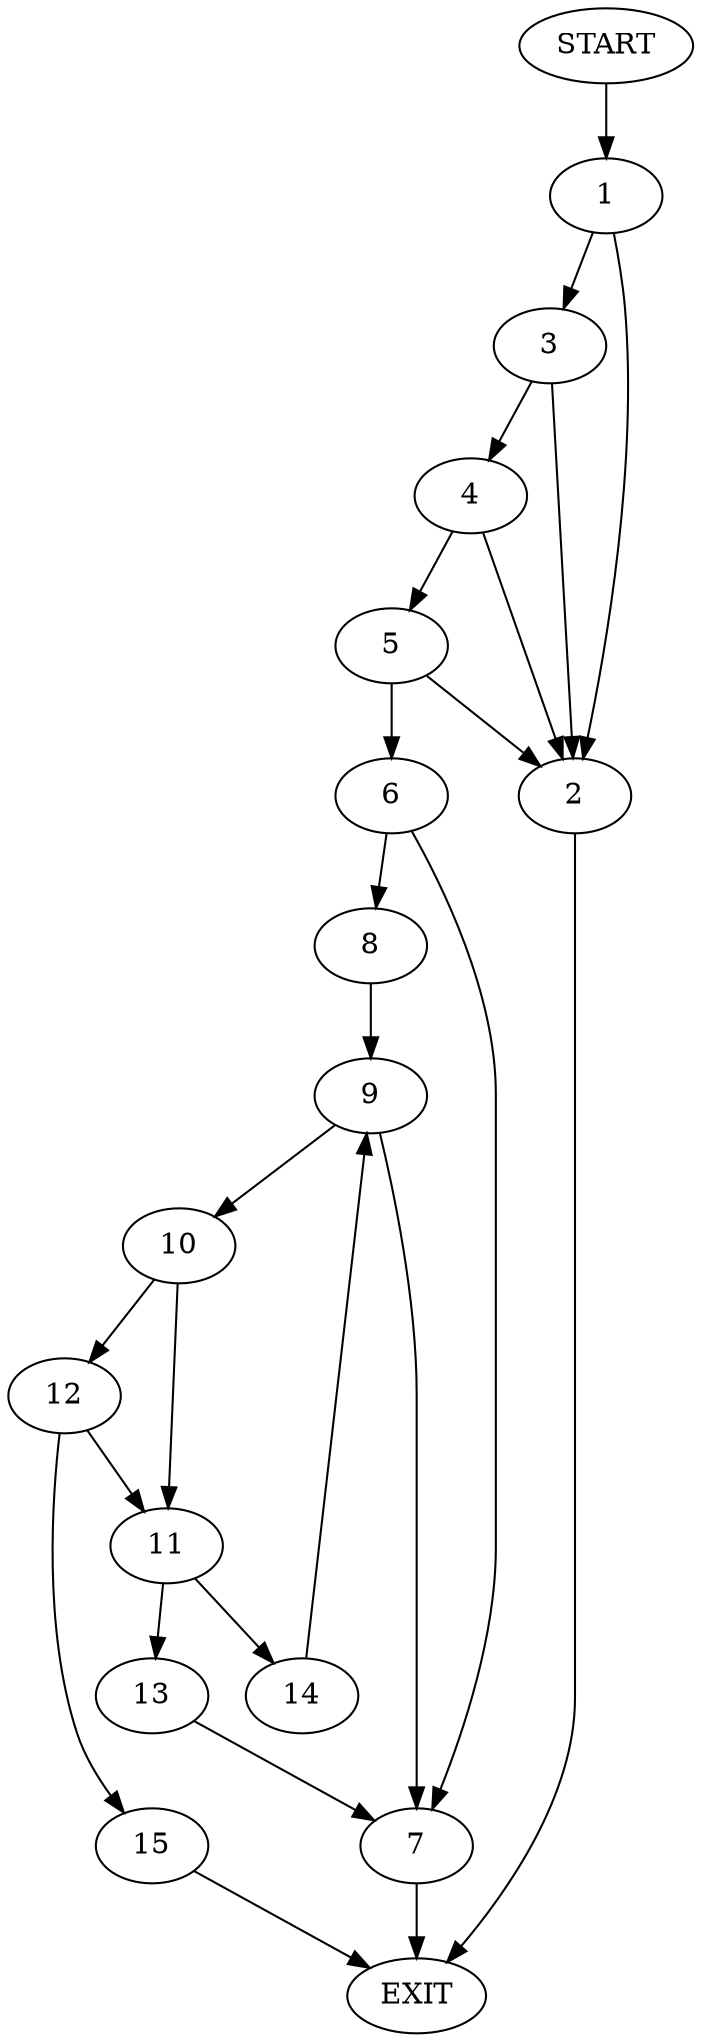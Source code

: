 digraph {
0 [label="START"]
16 [label="EXIT"]
0 -> 1
1 -> 2
1 -> 3
3 -> 2
3 -> 4
2 -> 16
4 -> 2
4 -> 5
5 -> 2
5 -> 6
6 -> 7
6 -> 8
7 -> 16
8 -> 9
9 -> 7
9 -> 10
10 -> 11
10 -> 12
11 -> 13
11 -> 14
12 -> 11
12 -> 15
15 -> 16
13 -> 7
14 -> 9
}
